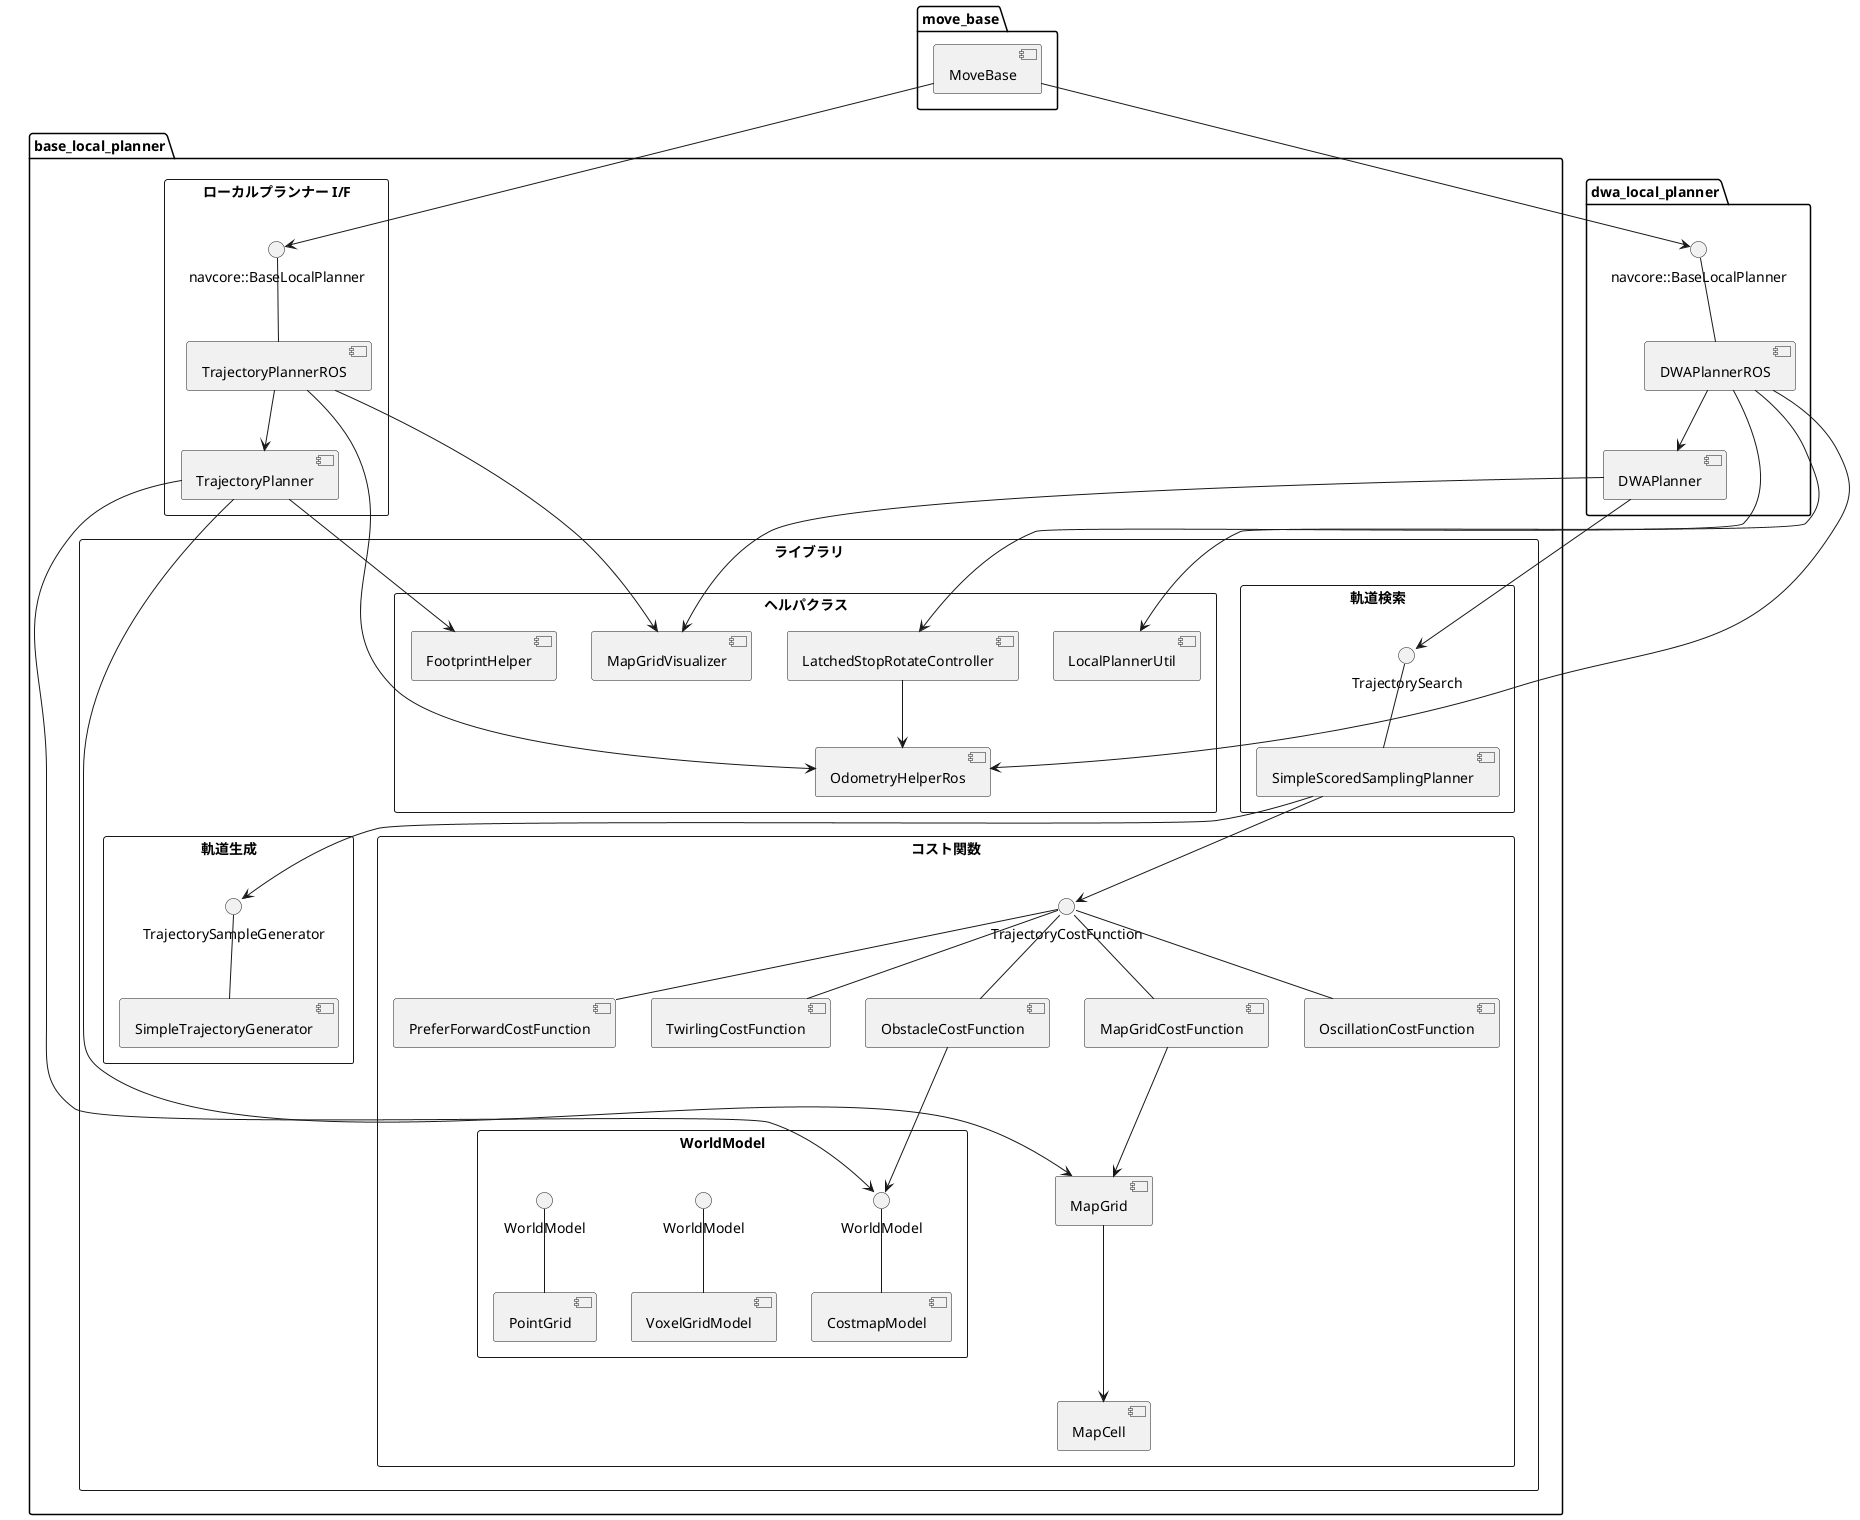 @startuml


'participant "MoveBase" as move_base
'participant "TrajectoryPlannerROS" as TrajectoryPlannerROS
'participant "TrajectoryPlanner" as TrajectoryPlanner

'participant "BaseLocalPlanner" as BaseLocalPlanner

package "move_base" {
  [MoveBase]
}

package "base_local_planner" {

rectangle "ローカルプランナー I/F" {
  interface "navcore::BaseLocalPlanner" as BaseLocalPlanner
  BaseLocalPlanner -- [TrajectoryPlannerROS]
  [MoveBase] --> BaseLocalPlanner

  [TrajectoryPlannerROS] --> [TrajectoryPlanner]

}


rectangle "ライブラリ" {

rectangle "軌道検索" {

TrajectorySearch -- [SimpleScoredSamplingPlanner]


}

rectangle "軌道生成" {

  interface "TrajectorySampleGenerator" as TrajectorySampleGenerator

  [SimpleScoredSamplingPlanner] --> TrajectorySampleGenerator

  TrajectorySampleGenerator -- [SimpleTrajectoryGenerator]

}

rectangle "コスト関数" {
  [SimpleScoredSamplingPlanner] --> TrajectoryCostFunction
  TrajectoryCostFunction -- [ObstacleCostFunction]
  TrajectoryCostFunction -- [MapGridCostFunction]
  TrajectoryCostFunction -- [OscillationCostFunction]
  TrajectoryCostFunction -- [PreferForwardCostFunction]
  TrajectoryCostFunction -- [TwirlingCostFunction]


  [MapGridCostFunction] -down--> [MapGrid]
  [TrajectoryPlanner] -down--> [MapGrid]

  [MapGrid] -down--> [MapCell]

rectangle "WorldModel" {

  interface "WorldModel" as WorldModel1
  WorldModel1 -- [CostmapModel]

  [ObstacleCostFunction] -down--> WorldModel1
  [TrajectoryPlanner] -down--> WorldModel1

  interface "WorldModel" as WorldModel2
  WorldModel2 -- [VoxelGridModel]

  interface "WorldModel" as WorldModel3
  WorldModel3 -- [PointGrid]
}

}
rectangle "ヘルパクラス" {

[LocalPlannerUtil]
[OdometryHelperRos]
[LatchedStopRotateController]
[FootprintHelper]
[MapGridVisualizer]

  [LatchedStopRotateController] --> [OdometryHelperRos]
  [TrajectoryPlannerROS] --> [OdometryHelperRos]
  [TrajectoryPlanner] --> [FootprintHelper]
  [TrajectoryPlannerROS] --> [MapGridVisualizer]

}
}
}



package "dwa_local_planner" {
  interface "navcore::BaseLocalPlanner" as BaseLocalPlanner2
  [MoveBase] --> BaseLocalPlanner2
  [DWAPlannerROS] -up- BaseLocalPlanner2
  [DWAPlannerROS] --> [DWAPlanner]


  [DWAPlanner] --> TrajectorySearch
  [DWAPlannerROS] --> [LocalPlannerUtil]
  [DWAPlannerROS] --> [LatchedStopRotateController]
  [DWAPlannerROS] --> [OdometryHelperRos]
  [DWAPlanner] --> [MapGridVisualizer]

}

@enduml
